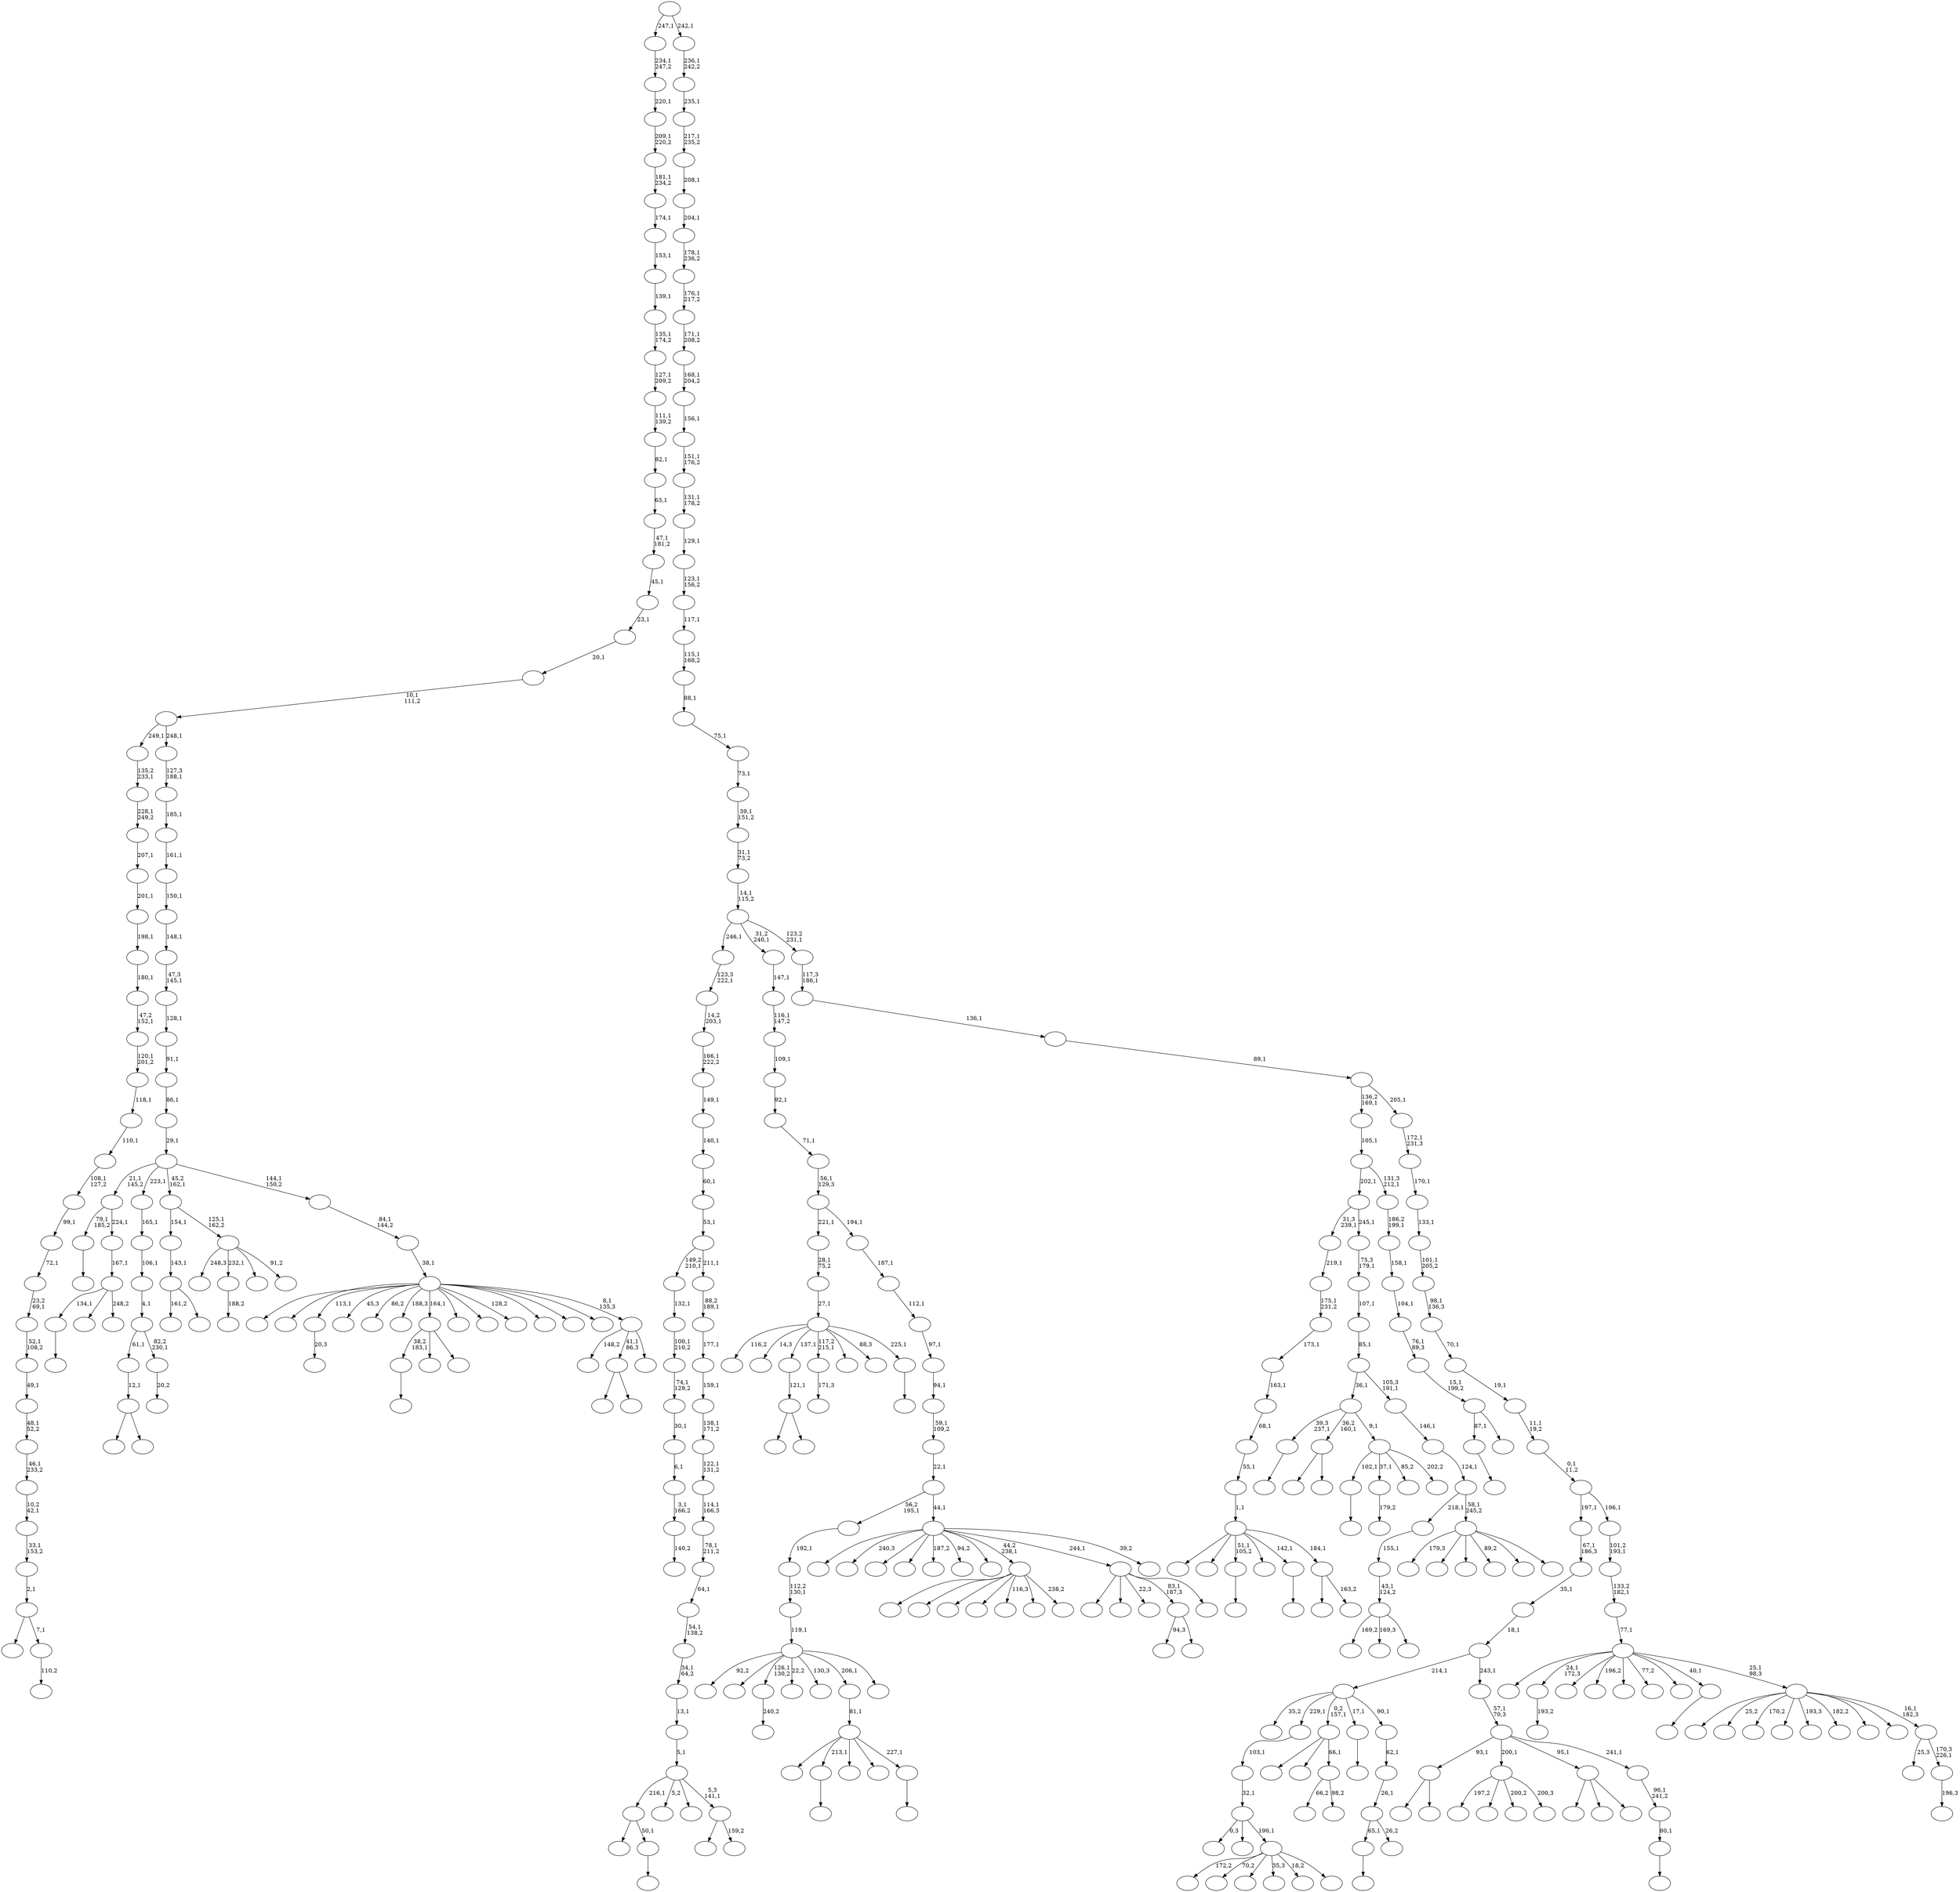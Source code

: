 digraph T {
	400 [label=""]
	399 [label=""]
	398 [label=""]
	397 [label=""]
	396 [label=""]
	395 [label=""]
	394 [label=""]
	393 [label=""]
	392 [label=""]
	391 [label=""]
	390 [label=""]
	389 [label=""]
	388 [label=""]
	387 [label=""]
	386 [label=""]
	385 [label=""]
	384 [label=""]
	383 [label=""]
	382 [label=""]
	381 [label=""]
	380 [label=""]
	379 [label=""]
	378 [label=""]
	377 [label=""]
	376 [label=""]
	375 [label=""]
	374 [label=""]
	373 [label=""]
	372 [label=""]
	371 [label=""]
	370 [label=""]
	369 [label=""]
	368 [label=""]
	367 [label=""]
	366 [label=""]
	365 [label=""]
	364 [label=""]
	363 [label=""]
	362 [label=""]
	361 [label=""]
	360 [label=""]
	359 [label=""]
	358 [label=""]
	357 [label=""]
	356 [label=""]
	355 [label=""]
	354 [label=""]
	353 [label=""]
	352 [label=""]
	351 [label=""]
	350 [label=""]
	349 [label=""]
	348 [label=""]
	347 [label=""]
	346 [label=""]
	345 [label=""]
	344 [label=""]
	343 [label=""]
	342 [label=""]
	341 [label=""]
	340 [label=""]
	339 [label=""]
	338 [label=""]
	337 [label=""]
	336 [label=""]
	335 [label=""]
	334 [label=""]
	333 [label=""]
	332 [label=""]
	331 [label=""]
	330 [label=""]
	329 [label=""]
	328 [label=""]
	327 [label=""]
	326 [label=""]
	325 [label=""]
	324 [label=""]
	323 [label=""]
	322 [label=""]
	321 [label=""]
	320 [label=""]
	319 [label=""]
	318 [label=""]
	317 [label=""]
	316 [label=""]
	315 [label=""]
	314 [label=""]
	313 [label=""]
	312 [label=""]
	311 [label=""]
	310 [label=""]
	309 [label=""]
	308 [label=""]
	307 [label=""]
	306 [label=""]
	305 [label=""]
	304 [label=""]
	303 [label=""]
	302 [label=""]
	301 [label=""]
	300 [label=""]
	299 [label=""]
	298 [label=""]
	297 [label=""]
	296 [label=""]
	295 [label=""]
	294 [label=""]
	293 [label=""]
	292 [label=""]
	291 [label=""]
	290 [label=""]
	289 [label=""]
	288 [label=""]
	287 [label=""]
	286 [label=""]
	285 [label=""]
	284 [label=""]
	283 [label=""]
	282 [label=""]
	281 [label=""]
	280 [label=""]
	279 [label=""]
	278 [label=""]
	277 [label=""]
	276 [label=""]
	275 [label=""]
	274 [label=""]
	273 [label=""]
	272 [label=""]
	271 [label=""]
	270 [label=""]
	269 [label=""]
	268 [label=""]
	267 [label=""]
	266 [label=""]
	265 [label=""]
	264 [label=""]
	263 [label=""]
	262 [label=""]
	261 [label=""]
	260 [label=""]
	259 [label=""]
	258 [label=""]
	257 [label=""]
	256 [label=""]
	255 [label=""]
	254 [label=""]
	253 [label=""]
	252 [label=""]
	251 [label=""]
	250 [label=""]
	249 [label=""]
	248 [label=""]
	247 [label=""]
	246 [label=""]
	245 [label=""]
	244 [label=""]
	243 [label=""]
	242 [label=""]
	241 [label=""]
	240 [label=""]
	239 [label=""]
	238 [label=""]
	237 [label=""]
	236 [label=""]
	235 [label=""]
	234 [label=""]
	233 [label=""]
	232 [label=""]
	231 [label=""]
	230 [label=""]
	229 [label=""]
	228 [label=""]
	227 [label=""]
	226 [label=""]
	225 [label=""]
	224 [label=""]
	223 [label=""]
	222 [label=""]
	221 [label=""]
	220 [label=""]
	219 [label=""]
	218 [label=""]
	217 [label=""]
	216 [label=""]
	215 [label=""]
	214 [label=""]
	213 [label=""]
	212 [label=""]
	211 [label=""]
	210 [label=""]
	209 [label=""]
	208 [label=""]
	207 [label=""]
	206 [label=""]
	205 [label=""]
	204 [label=""]
	203 [label=""]
	202 [label=""]
	201 [label=""]
	200 [label=""]
	199 [label=""]
	198 [label=""]
	197 [label=""]
	196 [label=""]
	195 [label=""]
	194 [label=""]
	193 [label=""]
	192 [label=""]
	191 [label=""]
	190 [label=""]
	189 [label=""]
	188 [label=""]
	187 [label=""]
	186 [label=""]
	185 [label=""]
	184 [label=""]
	183 [label=""]
	182 [label=""]
	181 [label=""]
	180 [label=""]
	179 [label=""]
	178 [label=""]
	177 [label=""]
	176 [label=""]
	175 [label=""]
	174 [label=""]
	173 [label=""]
	172 [label=""]
	171 [label=""]
	170 [label=""]
	169 [label=""]
	168 [label=""]
	167 [label=""]
	166 [label=""]
	165 [label=""]
	164 [label=""]
	163 [label=""]
	162 [label=""]
	161 [label=""]
	160 [label=""]
	159 [label=""]
	158 [label=""]
	157 [label=""]
	156 [label=""]
	155 [label=""]
	154 [label=""]
	153 [label=""]
	152 [label=""]
	151 [label=""]
	150 [label=""]
	149 [label=""]
	148 [label=""]
	147 [label=""]
	146 [label=""]
	145 [label=""]
	144 [label=""]
	143 [label=""]
	142 [label=""]
	141 [label=""]
	140 [label=""]
	139 [label=""]
	138 [label=""]
	137 [label=""]
	136 [label=""]
	135 [label=""]
	134 [label=""]
	133 [label=""]
	132 [label=""]
	131 [label=""]
	130 [label=""]
	129 [label=""]
	128 [label=""]
	127 [label=""]
	126 [label=""]
	125 [label=""]
	124 [label=""]
	123 [label=""]
	122 [label=""]
	121 [label=""]
	120 [label=""]
	119 [label=""]
	118 [label=""]
	117 [label=""]
	116 [label=""]
	115 [label=""]
	114 [label=""]
	113 [label=""]
	112 [label=""]
	111 [label=""]
	110 [label=""]
	109 [label=""]
	108 [label=""]
	107 [label=""]
	106 [label=""]
	105 [label=""]
	104 [label=""]
	103 [label=""]
	102 [label=""]
	101 [label=""]
	100 [label=""]
	99 [label=""]
	98 [label=""]
	97 [label=""]
	96 [label=""]
	95 [label=""]
	94 [label=""]
	93 [label=""]
	92 [label=""]
	91 [label=""]
	90 [label=""]
	89 [label=""]
	88 [label=""]
	87 [label=""]
	86 [label=""]
	85 [label=""]
	84 [label=""]
	83 [label=""]
	82 [label=""]
	81 [label=""]
	80 [label=""]
	79 [label=""]
	78 [label=""]
	77 [label=""]
	76 [label=""]
	75 [label=""]
	74 [label=""]
	73 [label=""]
	72 [label=""]
	71 [label=""]
	70 [label=""]
	69 [label=""]
	68 [label=""]
	67 [label=""]
	66 [label=""]
	65 [label=""]
	64 [label=""]
	63 [label=""]
	62 [label=""]
	61 [label=""]
	60 [label=""]
	59 [label=""]
	58 [label=""]
	57 [label=""]
	56 [label=""]
	55 [label=""]
	54 [label=""]
	53 [label=""]
	52 [label=""]
	51 [label=""]
	50 [label=""]
	49 [label=""]
	48 [label=""]
	47 [label=""]
	46 [label=""]
	45 [label=""]
	44 [label=""]
	43 [label=""]
	42 [label=""]
	41 [label=""]
	40 [label=""]
	39 [label=""]
	38 [label=""]
	37 [label=""]
	36 [label=""]
	35 [label=""]
	34 [label=""]
	33 [label=""]
	32 [label=""]
	31 [label=""]
	30 [label=""]
	29 [label=""]
	28 [label=""]
	27 [label=""]
	26 [label=""]
	25 [label=""]
	24 [label=""]
	23 [label=""]
	22 [label=""]
	21 [label=""]
	20 [label=""]
	19 [label=""]
	18 [label=""]
	17 [label=""]
	16 [label=""]
	15 [label=""]
	14 [label=""]
	13 [label=""]
	12 [label=""]
	11 [label=""]
	10 [label=""]
	9 [label=""]
	8 [label=""]
	7 [label=""]
	6 [label=""]
	5 [label=""]
	4 [label=""]
	3 [label=""]
	2 [label=""]
	1 [label=""]
	0 [label=""]
	399 -> 400 [label=""]
	387 -> 388 [label="193,2"]
	383 -> 396 [label=""]
	383 -> 384 [label=""]
	382 -> 383 [label="121,1"]
	373 -> 374 [label=""]
	370 -> 371 [label="240,2"]
	364 -> 365 [label=""]
	363 -> 375 [label=""]
	363 -> 364 [label="50,1"]
	354 -> 355 [label="20,3"]
	351 -> 352 [label=""]
	349 -> 350 [label=""]
	346 -> 361 [label="169,2"]
	346 -> 348 [label="169,3"]
	346 -> 347 [label=""]
	345 -> 346 [label="43,1\n124,2"]
	344 -> 345 [label="155,1"]
	338 -> 339 [label=""]
	336 -> 337 [label=""]
	333 -> 334 [label="140,2"]
	332 -> 333 [label="3,1\n166,2"]
	331 -> 332 [label="6,1"]
	330 -> 331 [label="30,1"]
	329 -> 330 [label="74,1\n129,2"]
	328 -> 329 [label="100,1\n210,2"]
	327 -> 328 [label="132,1"]
	322 -> 359 [label=""]
	322 -> 323 [label=""]
	320 -> 321 [label=""]
	316 -> 317 [label="110,2"]
	315 -> 362 [label=""]
	315 -> 316 [label="7,1"]
	314 -> 315 [label="2,1"]
	313 -> 314 [label="33,1\n153,2"]
	312 -> 313 [label="10,2\n42,1"]
	311 -> 312 [label="46,1\n233,2"]
	310 -> 311 [label="48,1\n52,2"]
	309 -> 310 [label="49,1"]
	308 -> 309 [label="52,1\n108,2"]
	307 -> 308 [label="23,2\n69,1"]
	306 -> 307 [label="72,1"]
	305 -> 306 [label="99,1"]
	304 -> 305 [label="108,1\n127,2"]
	303 -> 304 [label="110,1"]
	302 -> 303 [label="118,1"]
	301 -> 302 [label="120,1\n201,2"]
	300 -> 301 [label="47,2\n152,1"]
	299 -> 300 [label="180,1"]
	298 -> 299 [label="198,1"]
	297 -> 298 [label="201,1"]
	296 -> 297 [label="207,1"]
	295 -> 296 [label="228,1\n249,2"]
	294 -> 295 [label="135,2\n233,1"]
	290 -> 338 [label="134,1"]
	290 -> 324 [label=""]
	290 -> 291 [label="248,2"]
	289 -> 290 [label="167,1"]
	288 -> 349 [label="79,1\n185,2"]
	288 -> 289 [label="224,1"]
	283 -> 284 [label=""]
	282 -> 393 [label=""]
	282 -> 336 [label="213,1"]
	282 -> 319 [label=""]
	282 -> 287 [label=""]
	282 -> 283 [label="227,1"]
	281 -> 282 [label="81,1"]
	279 -> 280 [label="188,2"]
	275 -> 276 [label=""]
	258 -> 259 [label=""]
	256 -> 351 [label="38,2\n183,1"]
	256 -> 285 [label=""]
	256 -> 257 [label=""]
	243 -> 244 [label=""]
	241 -> 242 [label="171,3"]
	236 -> 254 [label=""]
	236 -> 237 [label="159,2"]
	235 -> 363 [label="216,1"]
	235 -> 271 [label="5,2"]
	235 -> 240 [label=""]
	235 -> 236 [label="5,3\n141,1"]
	234 -> 235 [label="5,1"]
	233 -> 234 [label="13,1"]
	232 -> 233 [label="34,1\n64,2"]
	231 -> 232 [label="54,1\n138,2"]
	230 -> 231 [label="64,1"]
	229 -> 230 [label="78,1\n211,2"]
	228 -> 229 [label="114,1\n166,3"]
	227 -> 228 [label="122,1\n131,2"]
	226 -> 227 [label="138,1\n171,2"]
	225 -> 226 [label="159,1"]
	224 -> 225 [label="177,1"]
	223 -> 224 [label="88,2\n189,1"]
	222 -> 327 [label="149,2\n210,1"]
	222 -> 223 [label="211,1"]
	221 -> 222 [label="53,1"]
	220 -> 221 [label="60,1"]
	219 -> 220 [label="140,1"]
	218 -> 219 [label="149,1"]
	217 -> 218 [label="166,1\n222,2"]
	216 -> 217 [label="14,2\n203,1"]
	215 -> 216 [label="123,3\n222,1"]
	210 -> 358 [label=""]
	210 -> 211 [label=""]
	209 -> 210 [label="12,1"]
	206 -> 252 [label="161,2"]
	206 -> 207 [label=""]
	205 -> 206 [label="143,1"]
	203 -> 247 [label=""]
	203 -> 204 [label=""]
	201 -> 369 [label="172,2"]
	201 -> 366 [label="70,2"]
	201 -> 272 [label=""]
	201 -> 251 [label="35,3"]
	201 -> 208 [label="18,2"]
	201 -> 202 [label=""]
	200 -> 368 [label="0,3"]
	200 -> 212 [label=""]
	200 -> 201 [label="190,1"]
	199 -> 200 [label="32,1"]
	198 -> 199 [label="103,1"]
	194 -> 195 [label="179,2"]
	191 -> 261 [label="197,2"]
	191 -> 250 [label=""]
	191 -> 238 [label="200,2"]
	191 -> 192 [label="200,3"]
	185 -> 186 [label="20,2"]
	184 -> 209 [label="61,1"]
	184 -> 185 [label="82,2\n230,1"]
	183 -> 184 [label="4,1"]
	182 -> 183 [label="106,1"]
	181 -> 182 [label="165,1"]
	176 -> 379 [label=""]
	176 -> 293 [label=""]
	176 -> 177 [label=""]
	174 -> 180 [label=""]
	174 -> 175 [label="163,2"]
	173 -> 356 [label=""]
	173 -> 353 [label=""]
	173 -> 258 [label="51,1\n105,2"]
	173 -> 255 [label=""]
	173 -> 243 [label="142,1"]
	173 -> 174 [label="184,1"]
	172 -> 173 [label="1,1"]
	171 -> 172 [label="55,1"]
	170 -> 171 [label="68,1"]
	169 -> 170 [label="163,1"]
	168 -> 169 [label="173,1"]
	167 -> 168 [label="175,1\n231,2"]
	166 -> 167 [label="219,1"]
	164 -> 278 [label="66,2"]
	164 -> 165 [label="98,2"]
	163 -> 377 [label=""]
	163 -> 249 [label=""]
	163 -> 164 [label="66,1"]
	158 -> 397 [label=""]
	158 -> 159 [label=""]
	156 -> 157 [label=""]
	153 -> 399 [label="65,1"]
	153 -> 154 [label="26,2"]
	152 -> 153 [label="26,1"]
	151 -> 152 [label="62,1"]
	150 -> 392 [label="35,2"]
	150 -> 198 [label="229,1"]
	150 -> 163 [label="0,2\n157,1"]
	150 -> 156 [label="17,1"]
	150 -> 151 [label="90,1"]
	148 -> 149 [label=""]
	147 -> 148 [label="80,1"]
	146 -> 147 [label="96,1\n241,2"]
	145 -> 322 [label="93,1"]
	145 -> 191 [label="200,1"]
	145 -> 176 [label="95,1"]
	145 -> 146 [label="241,1"]
	144 -> 145 [label="57,1\n70,3"]
	143 -> 150 [label="214,1"]
	143 -> 144 [label="243,1"]
	142 -> 143 [label="18,1"]
	141 -> 142 [label="35,1"]
	140 -> 141 [label="67,1\n186,3"]
	138 -> 381 [label="248,3"]
	138 -> 279 [label="232,1"]
	138 -> 268 [label=""]
	138 -> 139 [label="91,2"]
	137 -> 205 [label="154,1"]
	137 -> 138 [label="125,1\n162,2"]
	135 -> 385 [label="92,2"]
	135 -> 378 [label=""]
	135 -> 370 [label="126,1\n130,2"]
	135 -> 342 [label="22,2"]
	135 -> 326 [label="130,3"]
	135 -> 281 [label="206,1"]
	135 -> 136 [label=""]
	134 -> 135 [label="119,1"]
	133 -> 134 [label="112,2\n130,1"]
	132 -> 133 [label="192,1"]
	129 -> 320 [label="102,1"]
	129 -> 194 [label="37,1"]
	129 -> 193 [label="85,2"]
	129 -> 130 [label="202,2"]
	128 -> 275 [label="39,3\n237,1"]
	128 -> 158 [label="36,2\n160,1"]
	128 -> 129 [label="9,1"]
	126 -> 376 [label="179,3"]
	126 -> 360 [label=""]
	126 -> 277 [label=""]
	126 -> 253 [label="89,2"]
	126 -> 131 [label=""]
	126 -> 127 [label=""]
	125 -> 344 [label="218,1"]
	125 -> 126 [label="58,1\n245,2"]
	124 -> 125 [label="124,1"]
	123 -> 124 [label="146,1"]
	122 -> 128 [label="36,1"]
	122 -> 123 [label="105,3\n191,1"]
	121 -> 122 [label="85,1"]
	120 -> 121 [label="107,1"]
	119 -> 120 [label="75,3\n179,1"]
	118 -> 166 [label="31,3\n239,1"]
	118 -> 119 [label="245,1"]
	116 -> 373 [label="87,1"]
	116 -> 117 [label=""]
	115 -> 116 [label="15,1\n199,2"]
	114 -> 115 [label="76,1\n89,3"]
	113 -> 114 [label="104,1"]
	112 -> 113 [label="158,1"]
	111 -> 112 [label="186,2\n199,1"]
	110 -> 118 [label="202,1"]
	110 -> 111 [label="131,3\n212,1"]
	109 -> 110 [label="105,1"]
	107 -> 108 [label=""]
	105 -> 391 [label=""]
	105 -> 367 [label=""]
	105 -> 325 [label=""]
	105 -> 264 [label=""]
	105 -> 196 [label="116,3"]
	105 -> 189 [label=""]
	105 -> 106 [label="238,2"]
	103 -> 179 [label="94,3"]
	103 -> 104 [label=""]
	101 -> 102 [label=""]
	100 -> 398 [label="116,2"]
	100 -> 389 [label="14,3"]
	100 -> 382 [label="137,1"]
	100 -> 241 [label="117,2\n215,1"]
	100 -> 188 [label=""]
	100 -> 178 [label="88,3"]
	100 -> 101 [label="225,1"]
	99 -> 100 [label="27,1"]
	98 -> 99 [label="28,1\n75,2"]
	96 -> 266 [label=""]
	96 -> 246 [label=""]
	96 -> 161 [label="22,3"]
	96 -> 103 [label="83,1\n187,3"]
	96 -> 97 [label=""]
	94 -> 248 [label="148,2"]
	94 -> 203 [label="41,1\n86,3"]
	94 -> 95 [label=""]
	93 -> 394 [label=""]
	93 -> 372 [label=""]
	93 -> 354 [label="113,1"]
	93 -> 343 [label="45,3"]
	93 -> 273 [label="86,2"]
	93 -> 263 [label="188,3"]
	93 -> 256 [label="164,1"]
	93 -> 245 [label=""]
	93 -> 213 [label=""]
	93 -> 197 [label="128,2"]
	93 -> 187 [label=""]
	93 -> 160 [label=""]
	93 -> 155 [label=""]
	93 -> 94 [label="8,1\n135,3"]
	92 -> 93 [label="38,1"]
	91 -> 92 [label="84,1\n144,2"]
	90 -> 288 [label="21,1\n145,2"]
	90 -> 181 [label="223,1"]
	90 -> 137 [label="45,2\n162,1"]
	90 -> 91 [label="144,1\n150,2"]
	89 -> 90 [label="29,1"]
	88 -> 89 [label="86,1"]
	87 -> 88 [label="91,1"]
	86 -> 87 [label="128,1"]
	85 -> 86 [label="47,3\n145,1"]
	84 -> 85 [label="148,1"]
	83 -> 84 [label="150,1"]
	82 -> 83 [label="161,1"]
	81 -> 82 [label="185,1"]
	80 -> 81 [label="127,3\n188,1"]
	79 -> 294 [label="249,1"]
	79 -> 80 [label="248,1"]
	78 -> 79 [label="10,1\n111,2"]
	77 -> 78 [label="20,1"]
	76 -> 77 [label="23,1"]
	75 -> 76 [label="45,1"]
	74 -> 75 [label="47,1\n181,2"]
	73 -> 74 [label="63,1"]
	72 -> 73 [label="82,1"]
	71 -> 72 [label="111,1\n139,2"]
	70 -> 71 [label="127,1\n209,2"]
	69 -> 70 [label="135,1\n174,2"]
	68 -> 69 [label="139,1"]
	67 -> 68 [label="153,1"]
	66 -> 67 [label="174,1"]
	65 -> 66 [label="181,1\n234,2"]
	64 -> 65 [label="209,1\n220,2"]
	63 -> 64 [label="220,1"]
	62 -> 63 [label="234,1\n247,2"]
	60 -> 380 [label=""]
	60 -> 357 [label="240,3"]
	60 -> 341 [label=""]
	60 -> 292 [label=""]
	60 -> 286 [label="187,2"]
	60 -> 274 [label="94,2"]
	60 -> 214 [label=""]
	60 -> 105 [label="44,2\n238,1"]
	60 -> 96 [label="244,1"]
	60 -> 61 [label="39,2"]
	59 -> 132 [label="56,2\n195,1"]
	59 -> 60 [label="44,1"]
	58 -> 59 [label="22,1"]
	57 -> 58 [label="59,1\n109,2"]
	56 -> 57 [label="94,1"]
	55 -> 56 [label="97,1"]
	54 -> 55 [label="112,1"]
	53 -> 54 [label="187,1"]
	52 -> 98 [label="221,1"]
	52 -> 53 [label="194,1"]
	51 -> 52 [label="56,1\n129,3"]
	50 -> 51 [label="71,1"]
	49 -> 50 [label="92,1"]
	48 -> 49 [label="109,1"]
	47 -> 48 [label="116,1\n147,2"]
	46 -> 47 [label="147,1"]
	44 -> 45 [label="196,3"]
	43 -> 265 [label="25,3"]
	43 -> 44 [label="170,3\n226,1"]
	42 -> 395 [label=""]
	42 -> 335 [label="25,2"]
	42 -> 318 [label="170,2"]
	42 -> 270 [label=""]
	42 -> 267 [label="193,3"]
	42 -> 262 [label="182,2"]
	42 -> 190 [label=""]
	42 -> 162 [label=""]
	42 -> 43 [label="16,1\n182,3"]
	41 -> 390 [label=""]
	41 -> 387 [label="24,1\n172,3"]
	41 -> 386 [label=""]
	41 -> 340 [label="196,2"]
	41 -> 269 [label=""]
	41 -> 260 [label="77,2"]
	41 -> 239 [label=""]
	41 -> 107 [label="40,1"]
	41 -> 42 [label="25,1\n98,3"]
	40 -> 41 [label="77,1"]
	39 -> 40 [label="133,2\n182,1"]
	38 -> 39 [label="101,2\n193,1"]
	37 -> 140 [label="197,1"]
	37 -> 38 [label="196,1"]
	36 -> 37 [label="0,1\n11,2"]
	35 -> 36 [label="11,1\n19,2"]
	34 -> 35 [label="19,1"]
	33 -> 34 [label="70,1"]
	32 -> 33 [label="98,1\n136,3"]
	31 -> 32 [label="101,1\n205,2"]
	30 -> 31 [label="133,1"]
	29 -> 30 [label="170,1"]
	28 -> 29 [label="172,1\n231,3"]
	27 -> 109 [label="136,2\n169,1"]
	27 -> 28 [label="205,1"]
	26 -> 27 [label="89,1"]
	25 -> 26 [label="136,1"]
	24 -> 25 [label="117,3\n186,1"]
	23 -> 215 [label="246,1"]
	23 -> 46 [label="31,2\n240,1"]
	23 -> 24 [label="123,2\n231,1"]
	22 -> 23 [label="14,1\n115,2"]
	21 -> 22 [label="31,1\n73,2"]
	20 -> 21 [label="39,1\n151,2"]
	19 -> 20 [label="73,1"]
	18 -> 19 [label="75,1"]
	17 -> 18 [label="88,1"]
	16 -> 17 [label="115,1\n168,2"]
	15 -> 16 [label="117,1"]
	14 -> 15 [label="123,1\n156,2"]
	13 -> 14 [label="129,1"]
	12 -> 13 [label="131,1\n178,2"]
	11 -> 12 [label="151,1\n176,2"]
	10 -> 11 [label="156,1"]
	9 -> 10 [label="168,1\n204,2"]
	8 -> 9 [label="171,1\n208,2"]
	7 -> 8 [label="176,1\n217,2"]
	6 -> 7 [label="178,1\n236,2"]
	5 -> 6 [label="204,1"]
	4 -> 5 [label="208,1"]
	3 -> 4 [label="217,1\n235,2"]
	2 -> 3 [label="235,1"]
	1 -> 2 [label="236,1\n242,2"]
	0 -> 62 [label="247,1"]
	0 -> 1 [label="242,1"]
}
